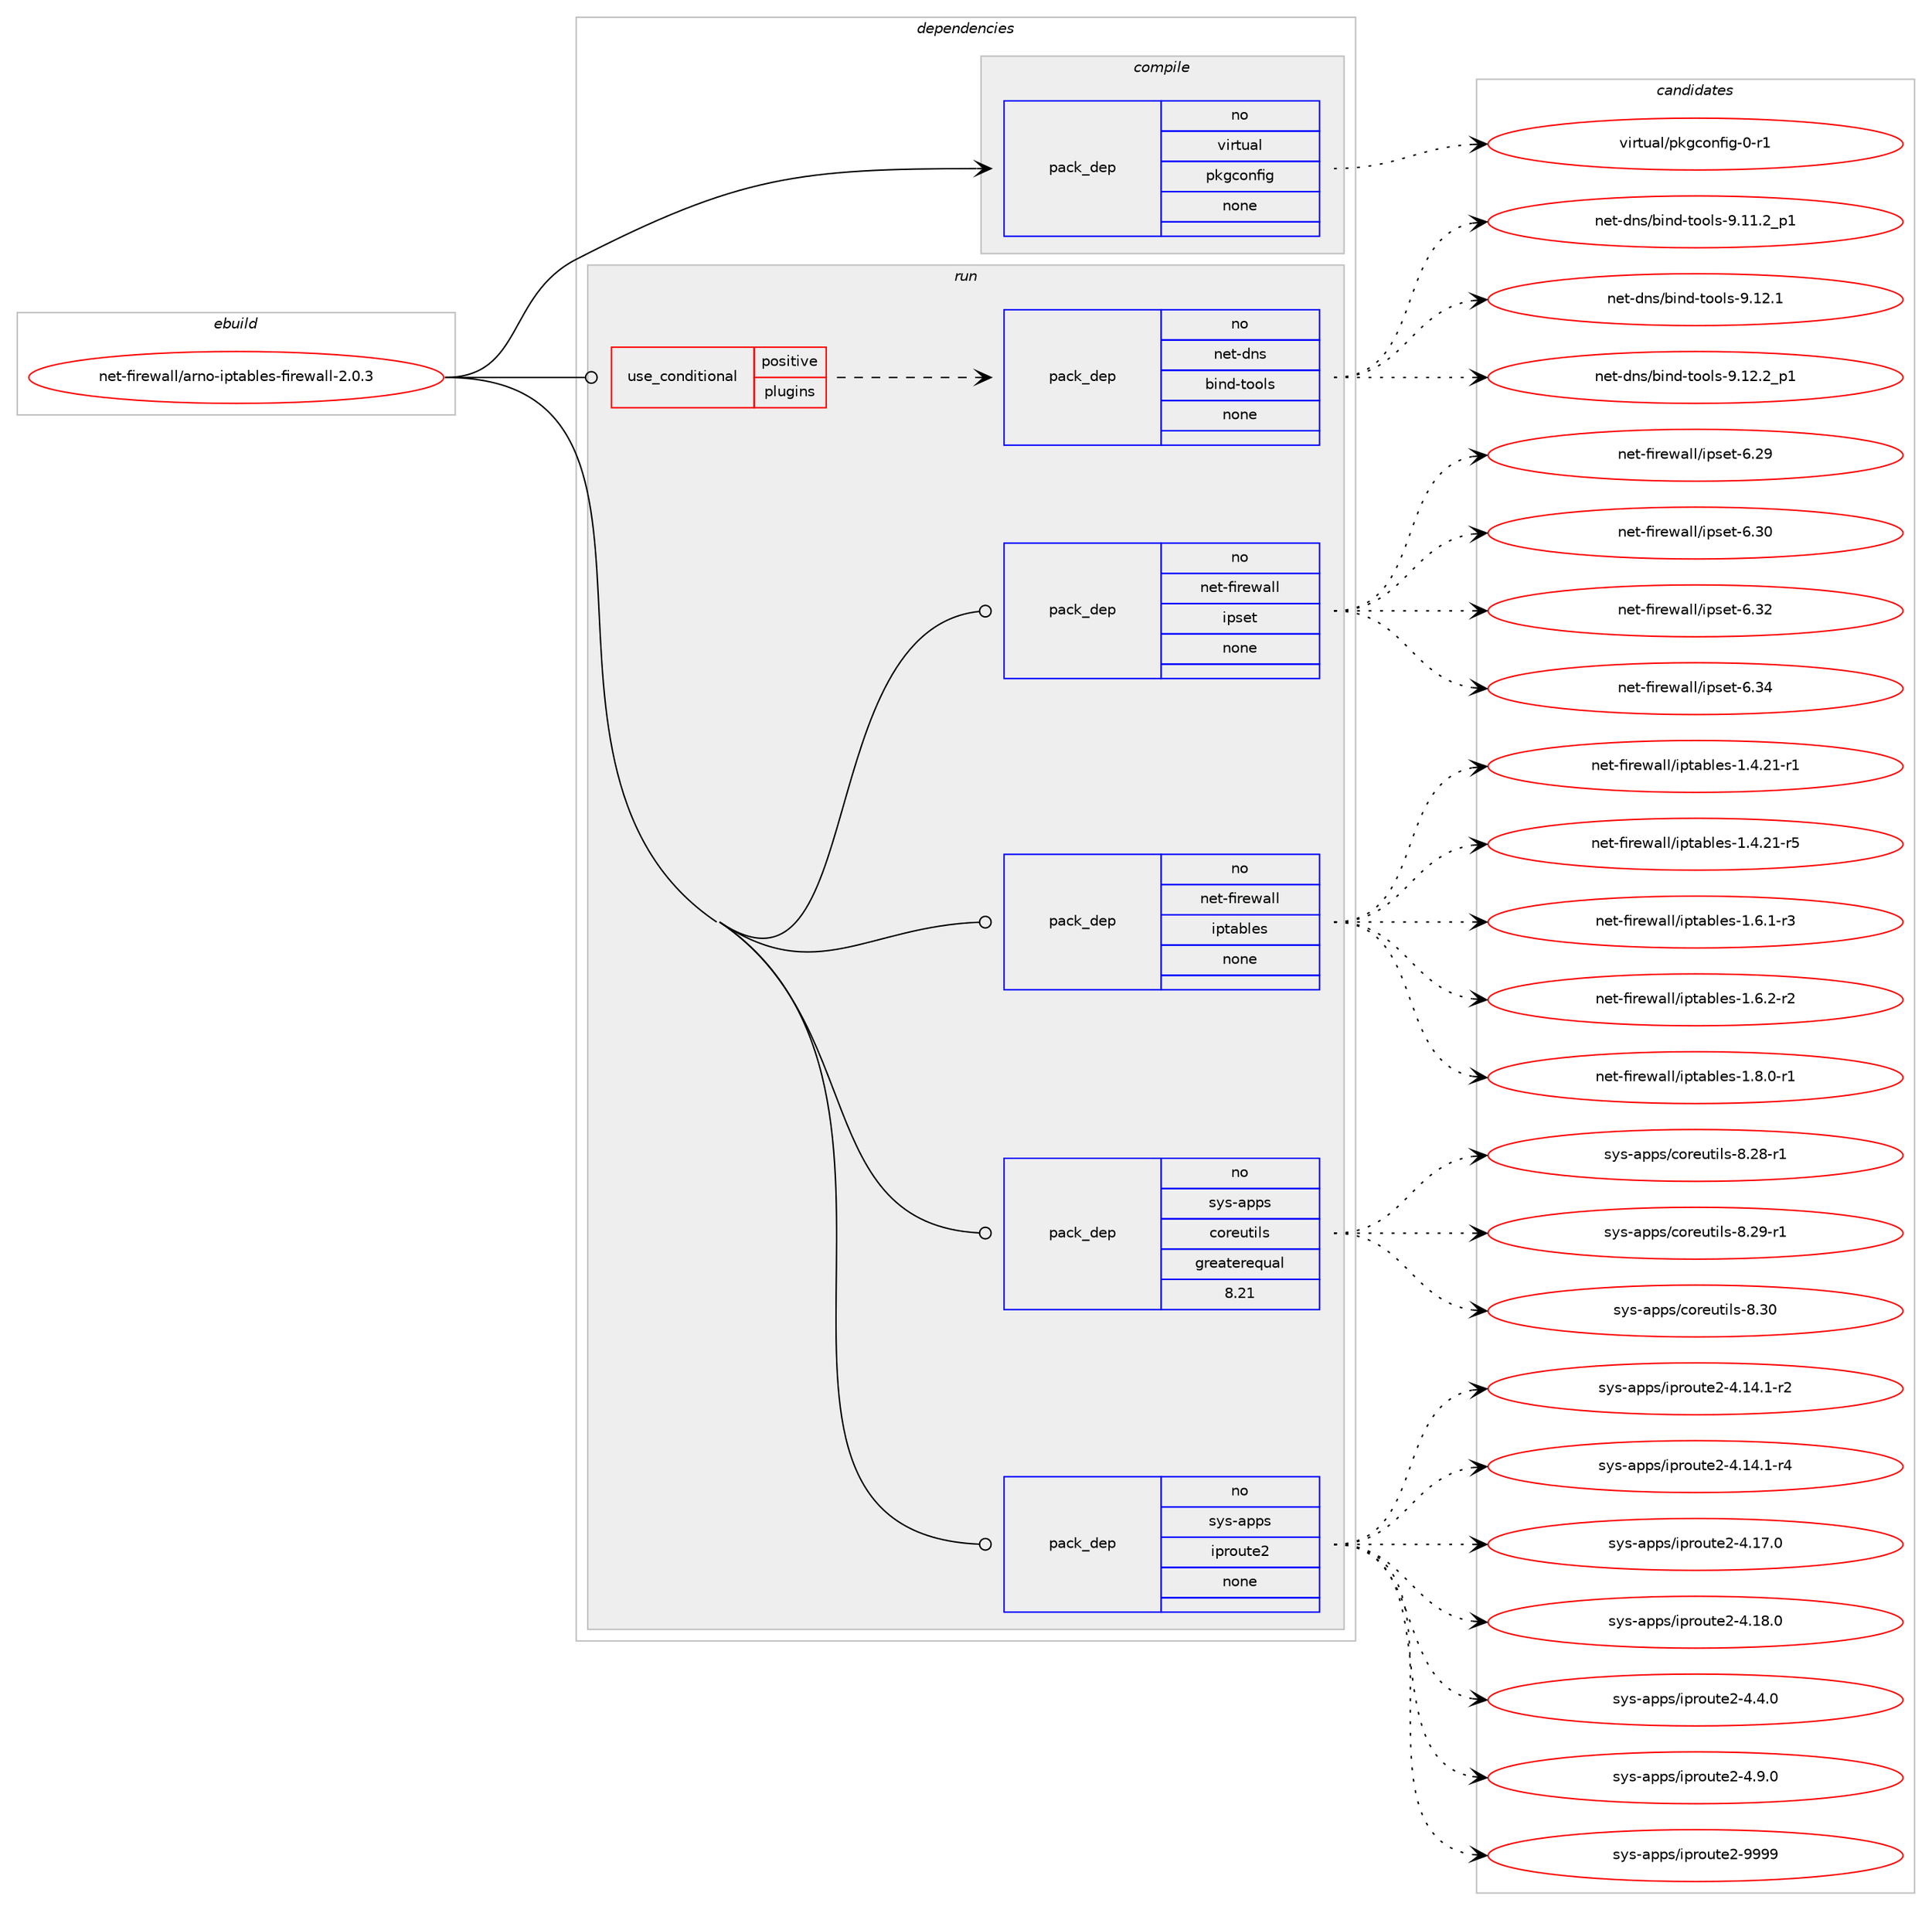 digraph prolog {

# *************
# Graph options
# *************

newrank=true;
concentrate=true;
compound=true;
graph [rankdir=LR,fontname=Helvetica,fontsize=10,ranksep=1.5];#, ranksep=2.5, nodesep=0.2];
edge  [arrowhead=vee];
node  [fontname=Helvetica,fontsize=10];

# **********
# The ebuild
# **********

subgraph cluster_leftcol {
color=gray;
rank=same;
label=<<i>ebuild</i>>;
id [label="net-firewall/arno-iptables-firewall-2.0.3", color=red, width=4, href="../net-firewall/arno-iptables-firewall-2.0.3.svg"];
}

# ****************
# The dependencies
# ****************

subgraph cluster_midcol {
color=gray;
label=<<i>dependencies</i>>;
subgraph cluster_compile {
fillcolor="#eeeeee";
style=filled;
label=<<i>compile</i>>;
subgraph pack67 {
dependency100 [label=<<TABLE BORDER="0" CELLBORDER="1" CELLSPACING="0" CELLPADDING="4" WIDTH="220"><TR><TD ROWSPAN="6" CELLPADDING="30">pack_dep</TD></TR><TR><TD WIDTH="110">no</TD></TR><TR><TD>virtual</TD></TR><TR><TD>pkgconfig</TD></TR><TR><TD>none</TD></TR><TR><TD></TD></TR></TABLE>>, shape=none, color=blue];
}
id:e -> dependency100:w [weight=20,style="solid",arrowhead="vee"];
}
subgraph cluster_compileandrun {
fillcolor="#eeeeee";
style=filled;
label=<<i>compile and run</i>>;
}
subgraph cluster_run {
fillcolor="#eeeeee";
style=filled;
label=<<i>run</i>>;
subgraph cond32 {
dependency101 [label=<<TABLE BORDER="0" CELLBORDER="1" CELLSPACING="0" CELLPADDING="4"><TR><TD ROWSPAN="3" CELLPADDING="10">use_conditional</TD></TR><TR><TD>positive</TD></TR><TR><TD>plugins</TD></TR></TABLE>>, shape=none, color=red];
subgraph pack68 {
dependency102 [label=<<TABLE BORDER="0" CELLBORDER="1" CELLSPACING="0" CELLPADDING="4" WIDTH="220"><TR><TD ROWSPAN="6" CELLPADDING="30">pack_dep</TD></TR><TR><TD WIDTH="110">no</TD></TR><TR><TD>net-dns</TD></TR><TR><TD>bind-tools</TD></TR><TR><TD>none</TD></TR><TR><TD></TD></TR></TABLE>>, shape=none, color=blue];
}
dependency101:e -> dependency102:w [weight=20,style="dashed",arrowhead="vee"];
}
id:e -> dependency101:w [weight=20,style="solid",arrowhead="odot"];
subgraph pack69 {
dependency103 [label=<<TABLE BORDER="0" CELLBORDER="1" CELLSPACING="0" CELLPADDING="4" WIDTH="220"><TR><TD ROWSPAN="6" CELLPADDING="30">pack_dep</TD></TR><TR><TD WIDTH="110">no</TD></TR><TR><TD>net-firewall</TD></TR><TR><TD>ipset</TD></TR><TR><TD>none</TD></TR><TR><TD></TD></TR></TABLE>>, shape=none, color=blue];
}
id:e -> dependency103:w [weight=20,style="solid",arrowhead="odot"];
subgraph pack70 {
dependency104 [label=<<TABLE BORDER="0" CELLBORDER="1" CELLSPACING="0" CELLPADDING="4" WIDTH="220"><TR><TD ROWSPAN="6" CELLPADDING="30">pack_dep</TD></TR><TR><TD WIDTH="110">no</TD></TR><TR><TD>net-firewall</TD></TR><TR><TD>iptables</TD></TR><TR><TD>none</TD></TR><TR><TD></TD></TR></TABLE>>, shape=none, color=blue];
}
id:e -> dependency104:w [weight=20,style="solid",arrowhead="odot"];
subgraph pack71 {
dependency105 [label=<<TABLE BORDER="0" CELLBORDER="1" CELLSPACING="0" CELLPADDING="4" WIDTH="220"><TR><TD ROWSPAN="6" CELLPADDING="30">pack_dep</TD></TR><TR><TD WIDTH="110">no</TD></TR><TR><TD>sys-apps</TD></TR><TR><TD>coreutils</TD></TR><TR><TD>greaterequal</TD></TR><TR><TD>8.21</TD></TR></TABLE>>, shape=none, color=blue];
}
id:e -> dependency105:w [weight=20,style="solid",arrowhead="odot"];
subgraph pack72 {
dependency106 [label=<<TABLE BORDER="0" CELLBORDER="1" CELLSPACING="0" CELLPADDING="4" WIDTH="220"><TR><TD ROWSPAN="6" CELLPADDING="30">pack_dep</TD></TR><TR><TD WIDTH="110">no</TD></TR><TR><TD>sys-apps</TD></TR><TR><TD>iproute2</TD></TR><TR><TD>none</TD></TR><TR><TD></TD></TR></TABLE>>, shape=none, color=blue];
}
id:e -> dependency106:w [weight=20,style="solid",arrowhead="odot"];
}
}

# **************
# The candidates
# **************

subgraph cluster_choices {
rank=same;
color=gray;
label=<<i>candidates</i>>;

subgraph choice67 {
color=black;
nodesep=1;
choice11810511411611797108471121071039911111010210510345484511449 [label="virtual/pkgconfig-0-r1", color=red, width=4,href="../virtual/pkgconfig-0-r1.svg"];
dependency100:e -> choice11810511411611797108471121071039911111010210510345484511449:w [style=dotted,weight="100"];
}
subgraph choice68 {
color=black;
nodesep=1;
choice11010111645100110115479810511010045116111111108115455746494946509511249 [label="net-dns/bind-tools-9.11.2_p1", color=red, width=4,href="../net-dns/bind-tools-9.11.2_p1.svg"];
choice1101011164510011011547981051101004511611111110811545574649504649 [label="net-dns/bind-tools-9.12.1", color=red, width=4,href="../net-dns/bind-tools-9.12.1.svg"];
choice11010111645100110115479810511010045116111111108115455746495046509511249 [label="net-dns/bind-tools-9.12.2_p1", color=red, width=4,href="../net-dns/bind-tools-9.12.2_p1.svg"];
dependency102:e -> choice11010111645100110115479810511010045116111111108115455746494946509511249:w [style=dotted,weight="100"];
dependency102:e -> choice1101011164510011011547981051101004511611111110811545574649504649:w [style=dotted,weight="100"];
dependency102:e -> choice11010111645100110115479810511010045116111111108115455746495046509511249:w [style=dotted,weight="100"];
}
subgraph choice69 {
color=black;
nodesep=1;
choice1101011164510210511410111997108108471051121151011164554465057 [label="net-firewall/ipset-6.29", color=red, width=4,href="../net-firewall/ipset-6.29.svg"];
choice1101011164510210511410111997108108471051121151011164554465148 [label="net-firewall/ipset-6.30", color=red, width=4,href="../net-firewall/ipset-6.30.svg"];
choice1101011164510210511410111997108108471051121151011164554465150 [label="net-firewall/ipset-6.32", color=red, width=4,href="../net-firewall/ipset-6.32.svg"];
choice1101011164510210511410111997108108471051121151011164554465152 [label="net-firewall/ipset-6.34", color=red, width=4,href="../net-firewall/ipset-6.34.svg"];
dependency103:e -> choice1101011164510210511410111997108108471051121151011164554465057:w [style=dotted,weight="100"];
dependency103:e -> choice1101011164510210511410111997108108471051121151011164554465148:w [style=dotted,weight="100"];
dependency103:e -> choice1101011164510210511410111997108108471051121151011164554465150:w [style=dotted,weight="100"];
dependency103:e -> choice1101011164510210511410111997108108471051121151011164554465152:w [style=dotted,weight="100"];
}
subgraph choice70 {
color=black;
nodesep=1;
choice1101011164510210511410111997108108471051121169798108101115454946524650494511449 [label="net-firewall/iptables-1.4.21-r1", color=red, width=4,href="../net-firewall/iptables-1.4.21-r1.svg"];
choice1101011164510210511410111997108108471051121169798108101115454946524650494511453 [label="net-firewall/iptables-1.4.21-r5", color=red, width=4,href="../net-firewall/iptables-1.4.21-r5.svg"];
choice11010111645102105114101119971081084710511211697981081011154549465446494511451 [label="net-firewall/iptables-1.6.1-r3", color=red, width=4,href="../net-firewall/iptables-1.6.1-r3.svg"];
choice11010111645102105114101119971081084710511211697981081011154549465446504511450 [label="net-firewall/iptables-1.6.2-r2", color=red, width=4,href="../net-firewall/iptables-1.6.2-r2.svg"];
choice11010111645102105114101119971081084710511211697981081011154549465646484511449 [label="net-firewall/iptables-1.8.0-r1", color=red, width=4,href="../net-firewall/iptables-1.8.0-r1.svg"];
dependency104:e -> choice1101011164510210511410111997108108471051121169798108101115454946524650494511449:w [style=dotted,weight="100"];
dependency104:e -> choice1101011164510210511410111997108108471051121169798108101115454946524650494511453:w [style=dotted,weight="100"];
dependency104:e -> choice11010111645102105114101119971081084710511211697981081011154549465446494511451:w [style=dotted,weight="100"];
dependency104:e -> choice11010111645102105114101119971081084710511211697981081011154549465446504511450:w [style=dotted,weight="100"];
dependency104:e -> choice11010111645102105114101119971081084710511211697981081011154549465646484511449:w [style=dotted,weight="100"];
}
subgraph choice71 {
color=black;
nodesep=1;
choice1151211154597112112115479911111410111711610510811545564650564511449 [label="sys-apps/coreutils-8.28-r1", color=red, width=4,href="../sys-apps/coreutils-8.28-r1.svg"];
choice1151211154597112112115479911111410111711610510811545564650574511449 [label="sys-apps/coreutils-8.29-r1", color=red, width=4,href="../sys-apps/coreutils-8.29-r1.svg"];
choice115121115459711211211547991111141011171161051081154556465148 [label="sys-apps/coreutils-8.30", color=red, width=4,href="../sys-apps/coreutils-8.30.svg"];
dependency105:e -> choice1151211154597112112115479911111410111711610510811545564650564511449:w [style=dotted,weight="100"];
dependency105:e -> choice1151211154597112112115479911111410111711610510811545564650574511449:w [style=dotted,weight="100"];
dependency105:e -> choice115121115459711211211547991111141011171161051081154556465148:w [style=dotted,weight="100"];
}
subgraph choice72 {
color=black;
nodesep=1;
choice11512111545971121121154710511211411111711610150455246495246494511450 [label="sys-apps/iproute2-4.14.1-r2", color=red, width=4,href="../sys-apps/iproute2-4.14.1-r2.svg"];
choice11512111545971121121154710511211411111711610150455246495246494511452 [label="sys-apps/iproute2-4.14.1-r4", color=red, width=4,href="../sys-apps/iproute2-4.14.1-r4.svg"];
choice1151211154597112112115471051121141111171161015045524649554648 [label="sys-apps/iproute2-4.17.0", color=red, width=4,href="../sys-apps/iproute2-4.17.0.svg"];
choice1151211154597112112115471051121141111171161015045524649564648 [label="sys-apps/iproute2-4.18.0", color=red, width=4,href="../sys-apps/iproute2-4.18.0.svg"];
choice11512111545971121121154710511211411111711610150455246524648 [label="sys-apps/iproute2-4.4.0", color=red, width=4,href="../sys-apps/iproute2-4.4.0.svg"];
choice11512111545971121121154710511211411111711610150455246574648 [label="sys-apps/iproute2-4.9.0", color=red, width=4,href="../sys-apps/iproute2-4.9.0.svg"];
choice115121115459711211211547105112114111117116101504557575757 [label="sys-apps/iproute2-9999", color=red, width=4,href="../sys-apps/iproute2-9999.svg"];
dependency106:e -> choice11512111545971121121154710511211411111711610150455246495246494511450:w [style=dotted,weight="100"];
dependency106:e -> choice11512111545971121121154710511211411111711610150455246495246494511452:w [style=dotted,weight="100"];
dependency106:e -> choice1151211154597112112115471051121141111171161015045524649554648:w [style=dotted,weight="100"];
dependency106:e -> choice1151211154597112112115471051121141111171161015045524649564648:w [style=dotted,weight="100"];
dependency106:e -> choice11512111545971121121154710511211411111711610150455246524648:w [style=dotted,weight="100"];
dependency106:e -> choice11512111545971121121154710511211411111711610150455246574648:w [style=dotted,weight="100"];
dependency106:e -> choice115121115459711211211547105112114111117116101504557575757:w [style=dotted,weight="100"];
}
}

}
